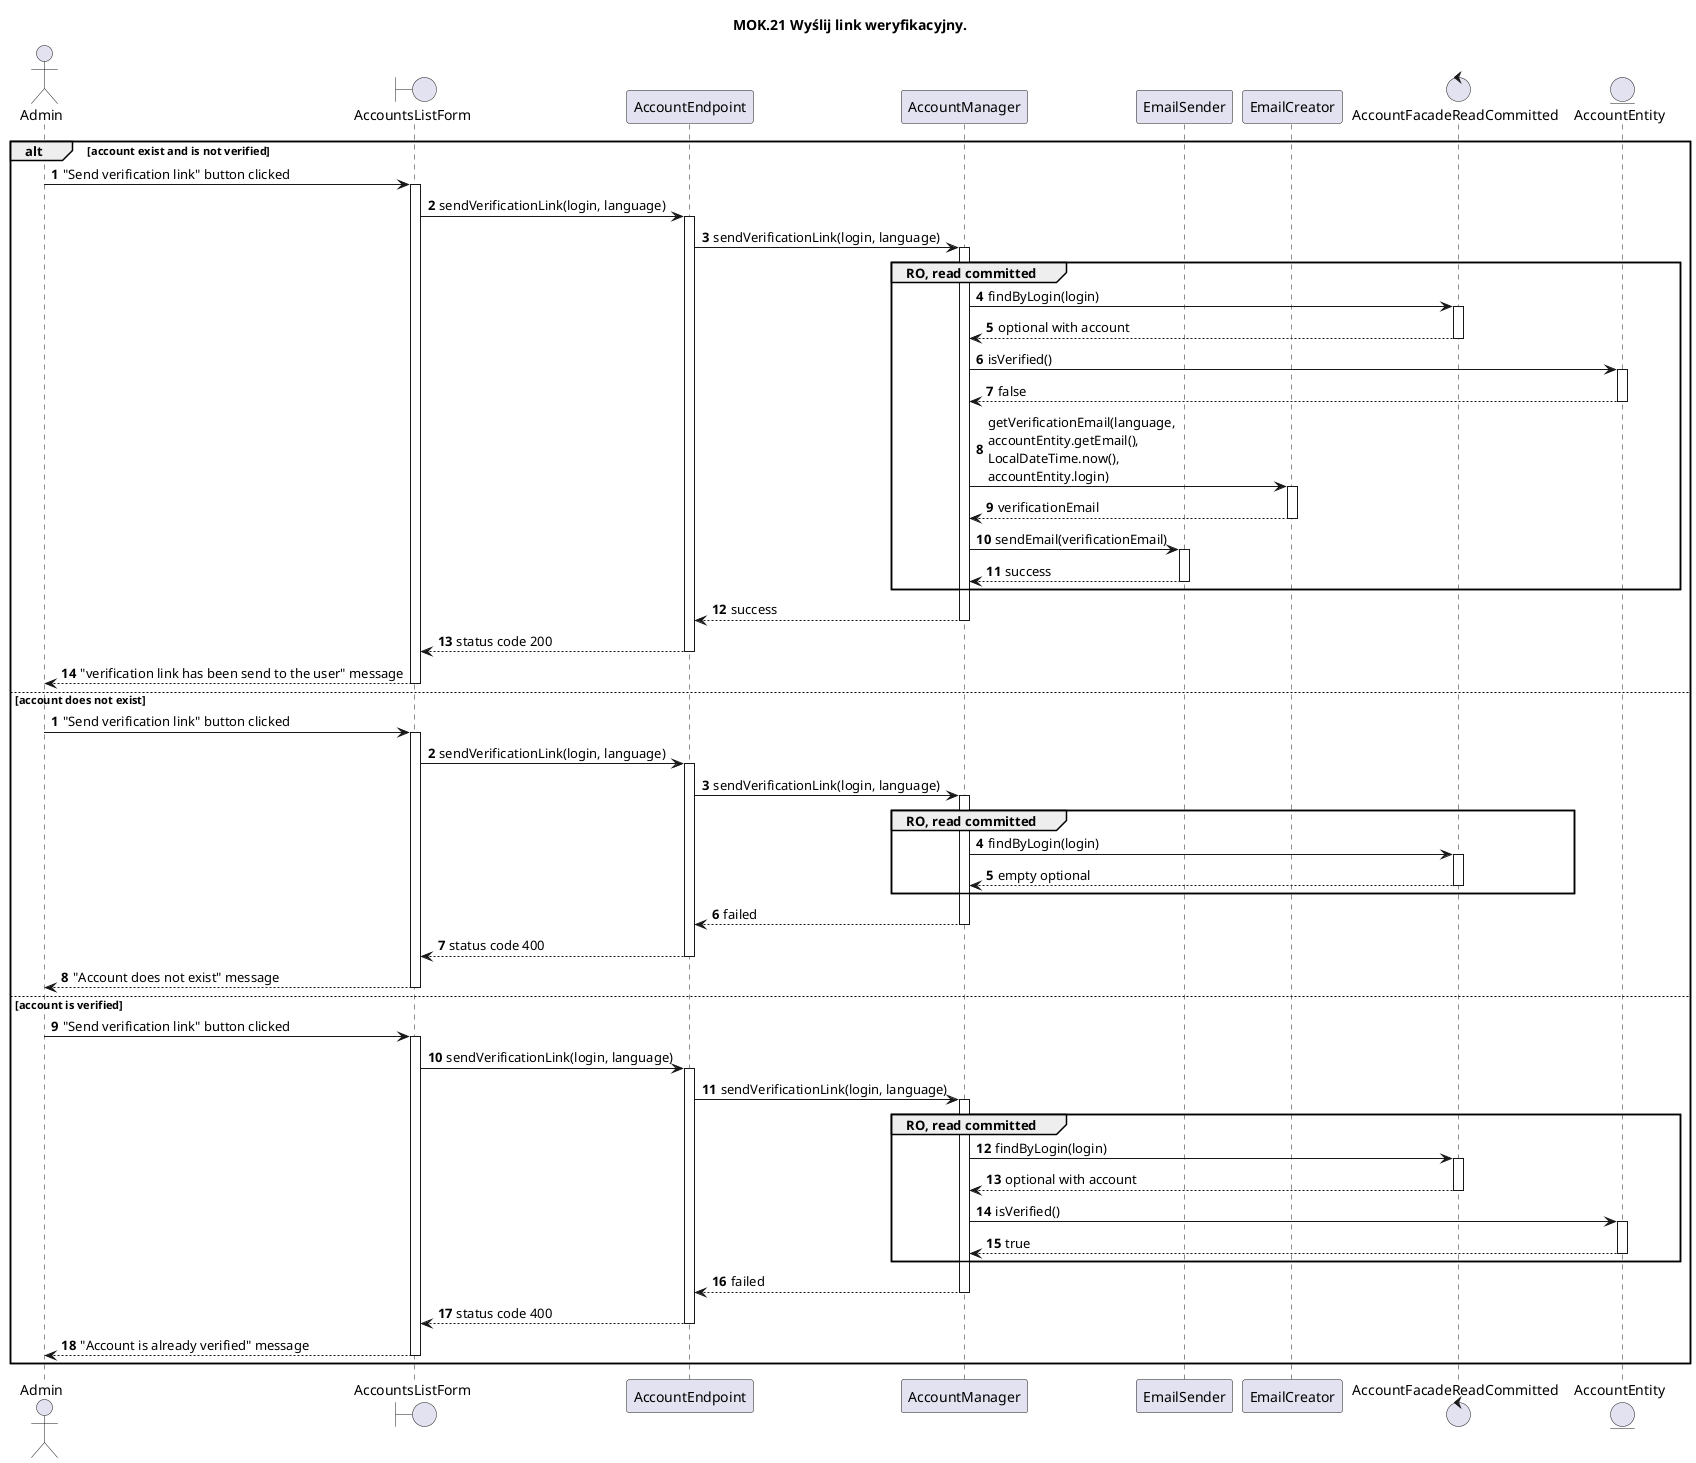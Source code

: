 @startuml
title MOK.21 Wyślij link weryfikacyjny.
autoactivate on
actor Admin
boundary AccountsListForm
participant AccountEndpoint
participant AccountManager
participant EmailSender
participant EmailCreator
control AccountFacadeReadCommitted
entity AccountEntity

alt account exist and is not verified
autonumber
    Admin -> AccountsListForm: "Send verification link" button clicked
        AccountsListForm -> AccountEndpoint: sendVerificationLink(login, language)
            AccountEndpoint -> AccountManager: sendVerificationLink(login, language)
                group RO, read committed
                AccountManager -> AccountFacadeReadCommitted: findByLogin(login)
                return optional with account
                AccountManager -> AccountEntity: isVerified()
                return false
                AccountManager -> EmailCreator: getVerificationEmail(language, \naccountEntity.getEmail(), \nLocalDateTime.now(), \naccountEntity.login)
                return verificationEmail
                AccountManager -> EmailSender: sendEmail(verificationEmail)
                return success
                end
            return success
        return status code 200
    return "verification link has been send to the user" message

else account does not exist
autonumber
    Admin -> AccountsListForm: "Send verification link" button clicked
        AccountsListForm -> AccountEndpoint: sendVerificationLink(login, language)
            AccountEndpoint -> AccountManager: sendVerificationLink(login, language)
                group RO, read committed
                AccountManager -> AccountFacadeReadCommitted: findByLogin(login)
                return empty optional
                end
            return failed
        return status code 400
    return "Account does not exist" message

else account is verified
    Admin -> AccountsListForm: "Send verification link" button clicked
        AccountsListForm -> AccountEndpoint: sendVerificationLink(login, language)
            AccountEndpoint -> AccountManager: sendVerificationLink(login, language)
                group RO, read committed
                AccountManager -> AccountFacadeReadCommitted: findByLogin(login)
                return optional with account
                AccountManager -> AccountEntity: isVerified()
                return true
              end
            return failed
        return status code 400
    return "Account is already verified" message
end
@enduml